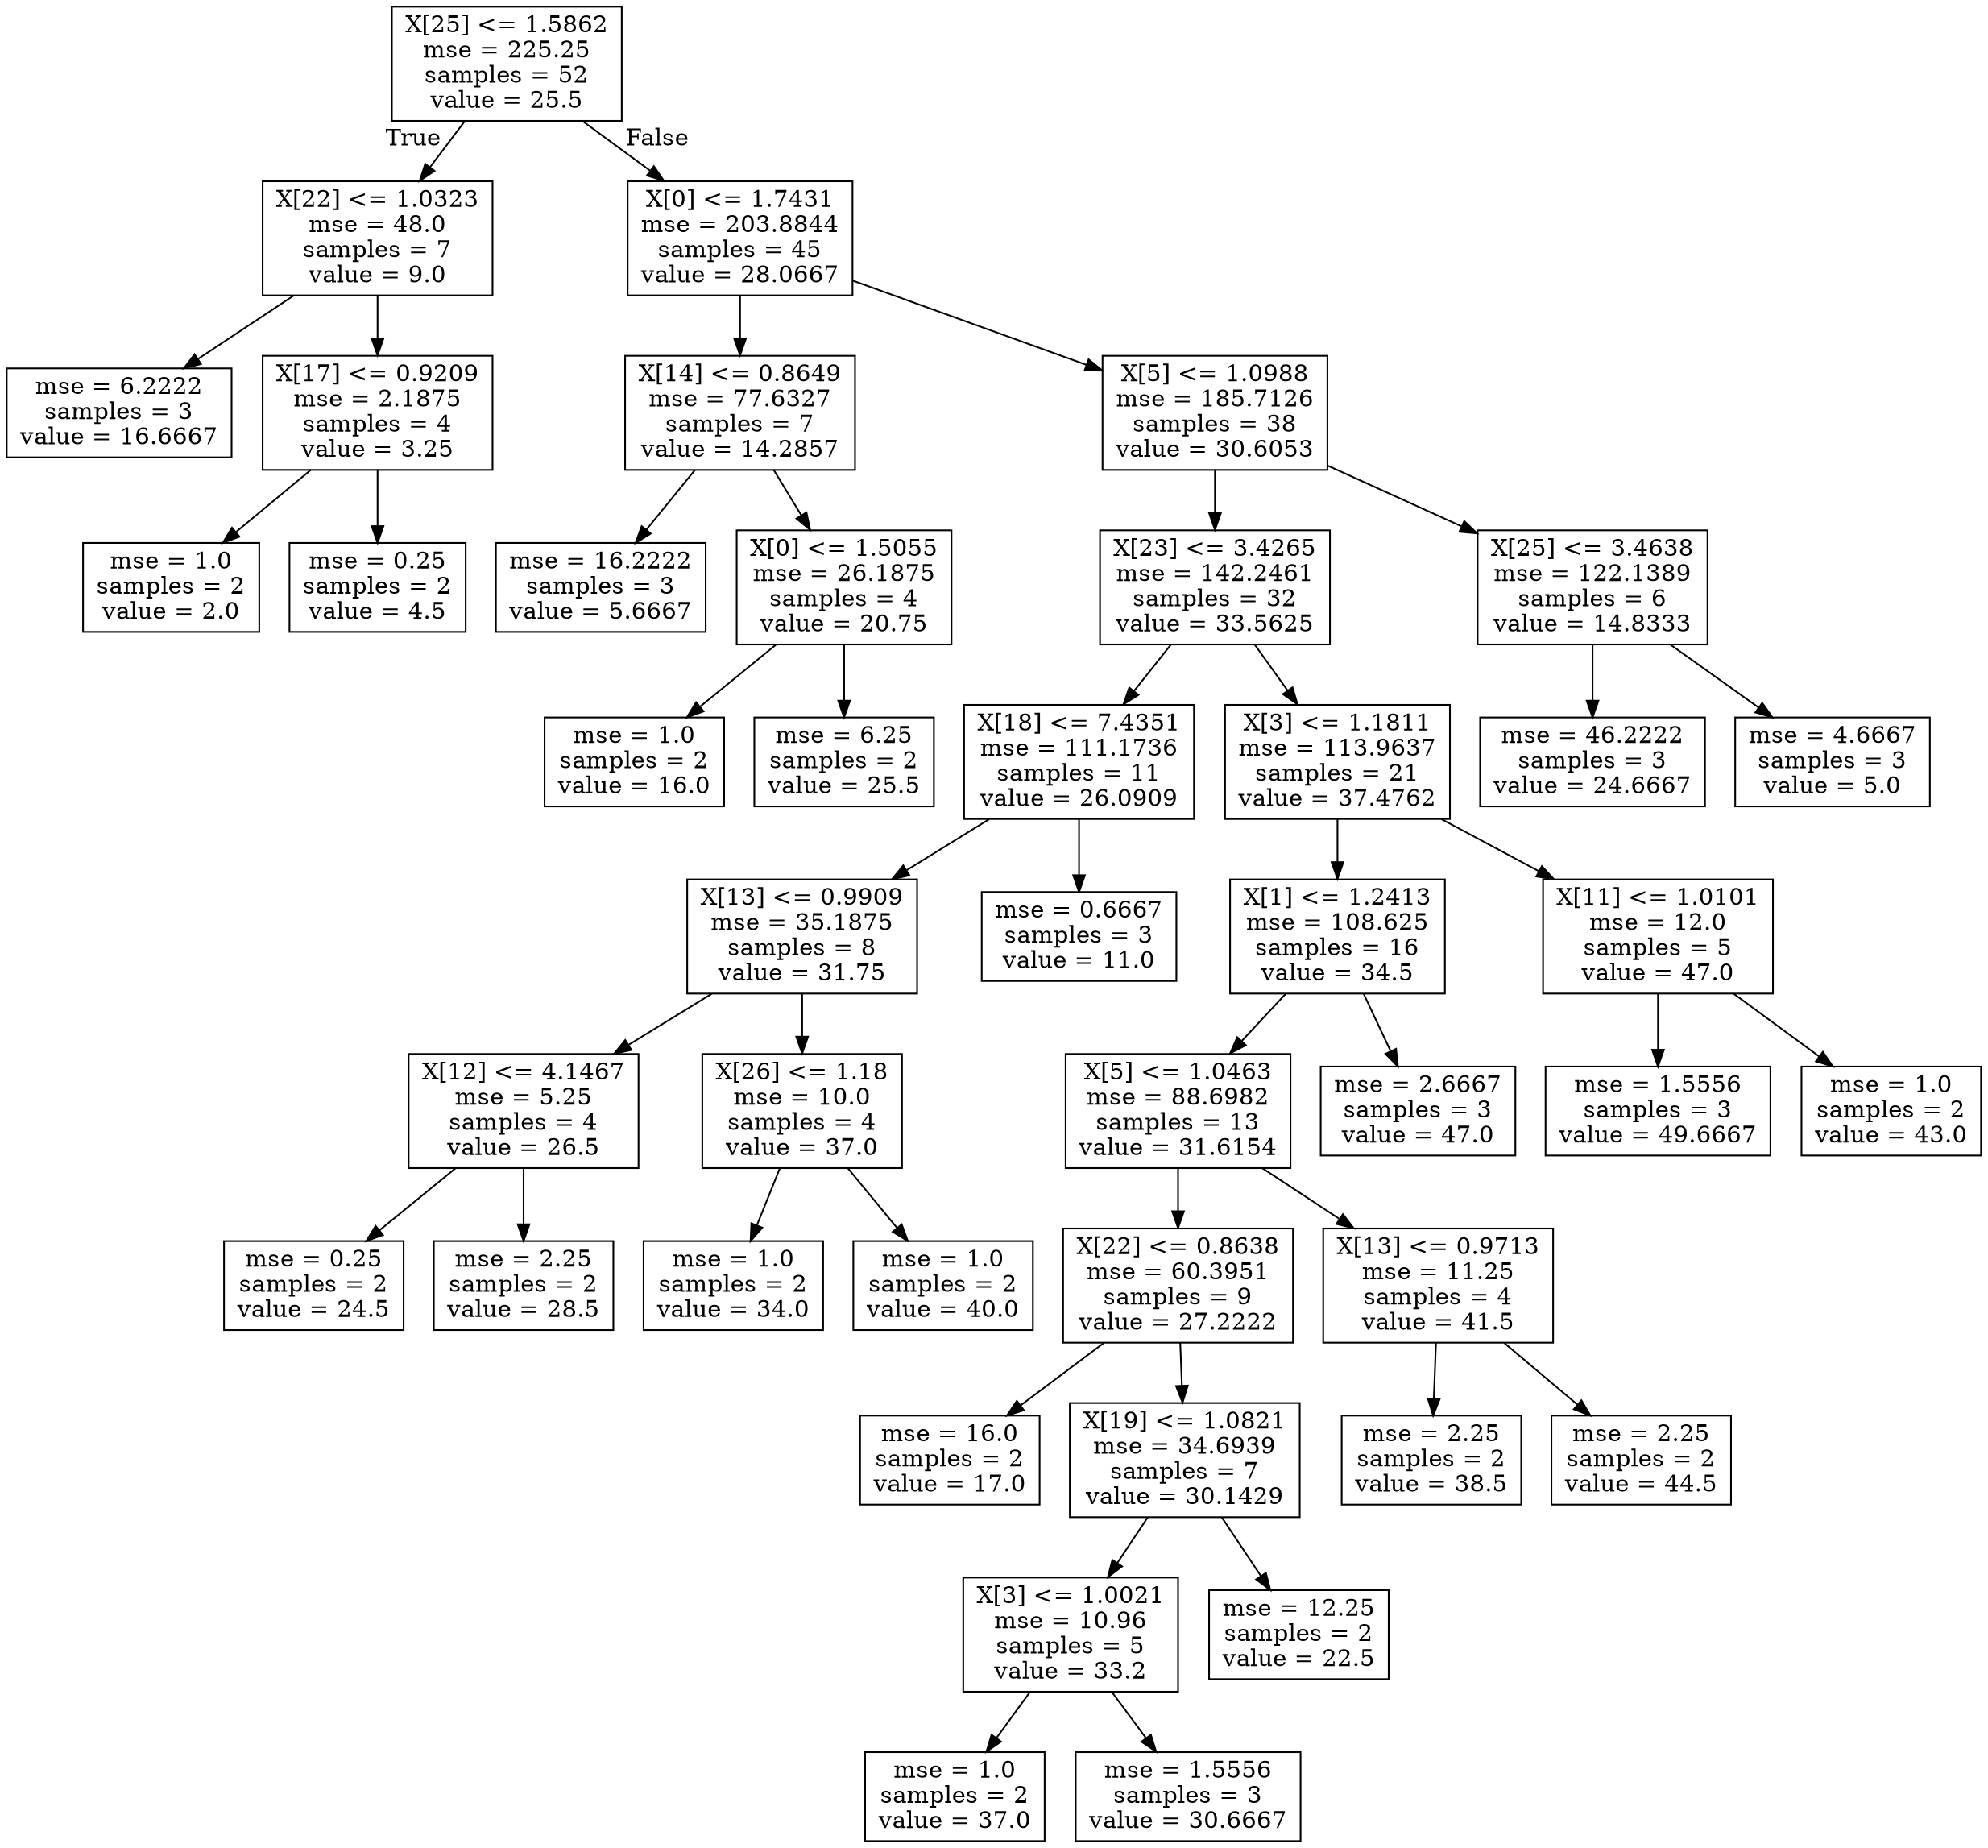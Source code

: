 digraph Tree {
node [shape=box] ;
0 [label="X[25] <= 1.5862\nmse = 225.25\nsamples = 52\nvalue = 25.5"] ;
1 [label="X[22] <= 1.0323\nmse = 48.0\nsamples = 7\nvalue = 9.0"] ;
0 -> 1 [labeldistance=2.5, labelangle=45, headlabel="True"] ;
2 [label="mse = 6.2222\nsamples = 3\nvalue = 16.6667"] ;
1 -> 2 ;
3 [label="X[17] <= 0.9209\nmse = 2.1875\nsamples = 4\nvalue = 3.25"] ;
1 -> 3 ;
4 [label="mse = 1.0\nsamples = 2\nvalue = 2.0"] ;
3 -> 4 ;
5 [label="mse = 0.25\nsamples = 2\nvalue = 4.5"] ;
3 -> 5 ;
6 [label="X[0] <= 1.7431\nmse = 203.8844\nsamples = 45\nvalue = 28.0667"] ;
0 -> 6 [labeldistance=2.5, labelangle=-45, headlabel="False"] ;
7 [label="X[14] <= 0.8649\nmse = 77.6327\nsamples = 7\nvalue = 14.2857"] ;
6 -> 7 ;
8 [label="mse = 16.2222\nsamples = 3\nvalue = 5.6667"] ;
7 -> 8 ;
9 [label="X[0] <= 1.5055\nmse = 26.1875\nsamples = 4\nvalue = 20.75"] ;
7 -> 9 ;
10 [label="mse = 1.0\nsamples = 2\nvalue = 16.0"] ;
9 -> 10 ;
11 [label="mse = 6.25\nsamples = 2\nvalue = 25.5"] ;
9 -> 11 ;
12 [label="X[5] <= 1.0988\nmse = 185.7126\nsamples = 38\nvalue = 30.6053"] ;
6 -> 12 ;
13 [label="X[23] <= 3.4265\nmse = 142.2461\nsamples = 32\nvalue = 33.5625"] ;
12 -> 13 ;
14 [label="X[18] <= 7.4351\nmse = 111.1736\nsamples = 11\nvalue = 26.0909"] ;
13 -> 14 ;
15 [label="X[13] <= 0.9909\nmse = 35.1875\nsamples = 8\nvalue = 31.75"] ;
14 -> 15 ;
16 [label="X[12] <= 4.1467\nmse = 5.25\nsamples = 4\nvalue = 26.5"] ;
15 -> 16 ;
17 [label="mse = 0.25\nsamples = 2\nvalue = 24.5"] ;
16 -> 17 ;
18 [label="mse = 2.25\nsamples = 2\nvalue = 28.5"] ;
16 -> 18 ;
19 [label="X[26] <= 1.18\nmse = 10.0\nsamples = 4\nvalue = 37.0"] ;
15 -> 19 ;
20 [label="mse = 1.0\nsamples = 2\nvalue = 34.0"] ;
19 -> 20 ;
21 [label="mse = 1.0\nsamples = 2\nvalue = 40.0"] ;
19 -> 21 ;
22 [label="mse = 0.6667\nsamples = 3\nvalue = 11.0"] ;
14 -> 22 ;
23 [label="X[3] <= 1.1811\nmse = 113.9637\nsamples = 21\nvalue = 37.4762"] ;
13 -> 23 ;
24 [label="X[1] <= 1.2413\nmse = 108.625\nsamples = 16\nvalue = 34.5"] ;
23 -> 24 ;
25 [label="X[5] <= 1.0463\nmse = 88.6982\nsamples = 13\nvalue = 31.6154"] ;
24 -> 25 ;
26 [label="X[22] <= 0.8638\nmse = 60.3951\nsamples = 9\nvalue = 27.2222"] ;
25 -> 26 ;
27 [label="mse = 16.0\nsamples = 2\nvalue = 17.0"] ;
26 -> 27 ;
28 [label="X[19] <= 1.0821\nmse = 34.6939\nsamples = 7\nvalue = 30.1429"] ;
26 -> 28 ;
29 [label="X[3] <= 1.0021\nmse = 10.96\nsamples = 5\nvalue = 33.2"] ;
28 -> 29 ;
30 [label="mse = 1.0\nsamples = 2\nvalue = 37.0"] ;
29 -> 30 ;
31 [label="mse = 1.5556\nsamples = 3\nvalue = 30.6667"] ;
29 -> 31 ;
32 [label="mse = 12.25\nsamples = 2\nvalue = 22.5"] ;
28 -> 32 ;
33 [label="X[13] <= 0.9713\nmse = 11.25\nsamples = 4\nvalue = 41.5"] ;
25 -> 33 ;
34 [label="mse = 2.25\nsamples = 2\nvalue = 38.5"] ;
33 -> 34 ;
35 [label="mse = 2.25\nsamples = 2\nvalue = 44.5"] ;
33 -> 35 ;
36 [label="mse = 2.6667\nsamples = 3\nvalue = 47.0"] ;
24 -> 36 ;
37 [label="X[11] <= 1.0101\nmse = 12.0\nsamples = 5\nvalue = 47.0"] ;
23 -> 37 ;
38 [label="mse = 1.5556\nsamples = 3\nvalue = 49.6667"] ;
37 -> 38 ;
39 [label="mse = 1.0\nsamples = 2\nvalue = 43.0"] ;
37 -> 39 ;
40 [label="X[25] <= 3.4638\nmse = 122.1389\nsamples = 6\nvalue = 14.8333"] ;
12 -> 40 ;
41 [label="mse = 46.2222\nsamples = 3\nvalue = 24.6667"] ;
40 -> 41 ;
42 [label="mse = 4.6667\nsamples = 3\nvalue = 5.0"] ;
40 -> 42 ;
}